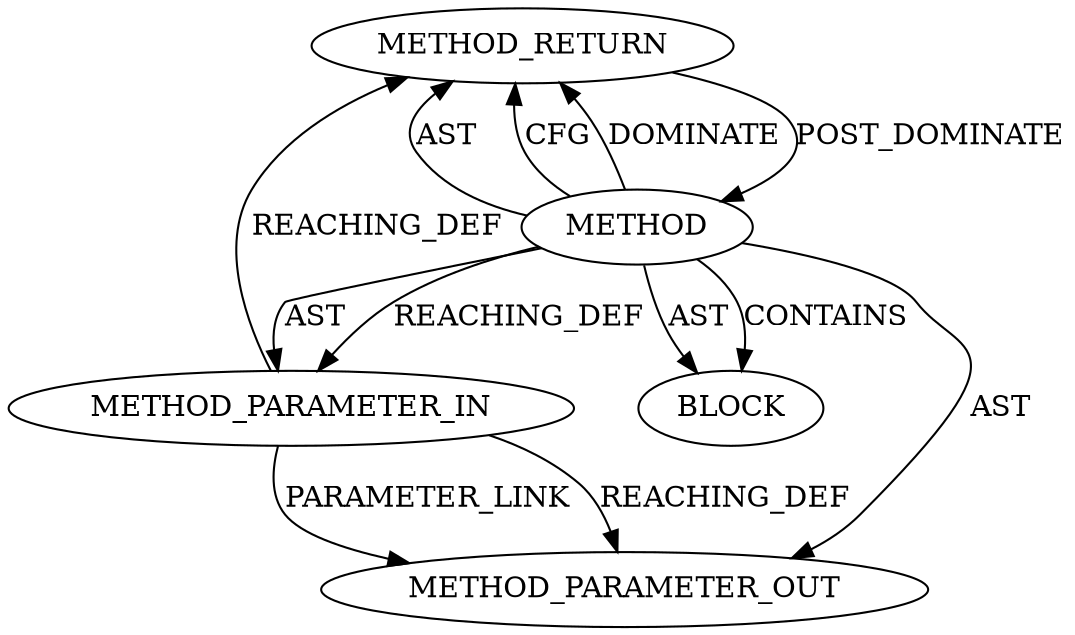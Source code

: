 digraph {
  12264 [label=METHOD_RETURN ORDER=2 CODE="RET" TYPE_FULL_NAME="ANY" EVALUATION_STRATEGY="BY_VALUE"]
  12263 [label=BLOCK ORDER=1 ARGUMENT_INDEX=1 CODE="<empty>" TYPE_FULL_NAME="ANY"]
  12261 [label=METHOD AST_PARENT_TYPE="NAMESPACE_BLOCK" AST_PARENT_FULL_NAME="<global>" ORDER=0 CODE="<empty>" FULL_NAME="ceph_decode_8" IS_EXTERNAL=true FILENAME="<empty>" SIGNATURE="" NAME="ceph_decode_8"]
  12262 [label=METHOD_PARAMETER_IN ORDER=1 CODE="p1" IS_VARIADIC=false TYPE_FULL_NAME="ANY" EVALUATION_STRATEGY="BY_VALUE" INDEX=1 NAME="p1"]
  13362 [label=METHOD_PARAMETER_OUT ORDER=1 CODE="p1" IS_VARIADIC=false TYPE_FULL_NAME="ANY" EVALUATION_STRATEGY="BY_VALUE" INDEX=1 NAME="p1"]
  12262 -> 13362 [label=REACHING_DEF VARIABLE="p1"]
  12262 -> 13362 [label=PARAMETER_LINK ]
  12261 -> 12263 [label=CONTAINS ]
  12261 -> 12263 [label=AST ]
  12261 -> 12262 [label=REACHING_DEF VARIABLE=""]
  12261 -> 12264 [label=AST ]
  12261 -> 12264 [label=CFG ]
  12261 -> 12262 [label=AST ]
  12261 -> 12264 [label=DOMINATE ]
  12262 -> 12264 [label=REACHING_DEF VARIABLE="p1"]
  12264 -> 12261 [label=POST_DOMINATE ]
  12261 -> 13362 [label=AST ]
}
